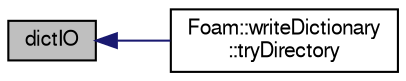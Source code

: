 digraph "dictIO"
{
  bgcolor="transparent";
  edge [fontname="FreeSans",fontsize="10",labelfontname="FreeSans",labelfontsize="10"];
  node [fontname="FreeSans",fontsize="10",shape=record];
  rankdir="LR";
  Node1 [label="dictIO",height=0.2,width=0.4,color="black", fillcolor="grey75", style="filled" fontcolor="black"];
  Node1 -> Node2 [dir="back",color="midnightblue",fontsize="10",style="solid",fontname="FreeSans"];
  Node2 [label="Foam::writeDictionary\l::tryDirectory",height=0.2,width=0.4,color="black",URL="$a02798.html#a113e00641d54672c81a440cfcb170ce2",tooltip="Helper function to write the dictionary if found at location. "];
}

